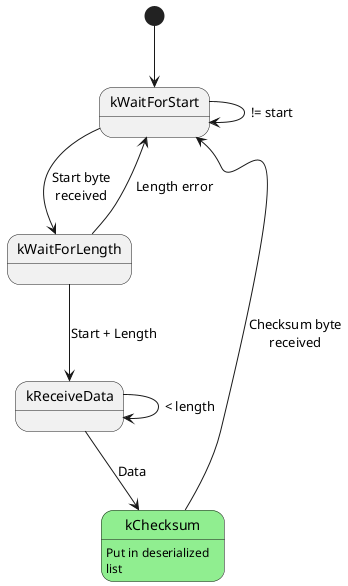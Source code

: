 @startuml

state kWaitForStart
state kWaitForLength
state kReceiveData
state kChecksum #LightGreen : Put in deserialized\nlist

[*] --> kWaitForStart

kWaitForStart --> kWaitForStart : != start
kWaitForStart --> kWaitForLength : Start byte\nreceived

kWaitForLength --> kReceiveData : Start + Length
kWaitForLength --> kWaitForStart : Length error

kReceiveData --> kReceiveData : < length
kReceiveData --> kChecksum : Data

kChecksum --> kWaitForStart : Checksum byte\nreceived


@enduml
